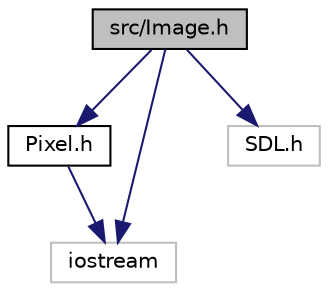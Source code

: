 digraph "src/Image.h"
{
 // LATEX_PDF_SIZE
  edge [fontname="Helvetica",fontsize="10",labelfontname="Helvetica",labelfontsize="10"];
  node [fontname="Helvetica",fontsize="10",shape=record];
  Node1 [label="src/Image.h",height=0.2,width=0.4,color="black", fillcolor="grey75", style="filled", fontcolor="black",tooltip="ceci est le fichier Image.h   Il contient 3 données membres privés, 11 fonction membre et 1 fonction ..."];
  Node1 -> Node2 [color="midnightblue",fontsize="10",style="solid",fontname="Helvetica"];
  Node2 [label="Pixel.h",height=0.2,width=0.4,color="black", fillcolor="white", style="filled",URL="$Pixel_8h.html",tooltip="Ceci est le fichier Pixel.h."];
  Node2 -> Node3 [color="midnightblue",fontsize="10",style="solid",fontname="Helvetica"];
  Node3 [label="iostream",height=0.2,width=0.4,color="grey75", fillcolor="white", style="filled",tooltip=" "];
  Node1 -> Node4 [color="midnightblue",fontsize="10",style="solid",fontname="Helvetica"];
  Node4 [label="SDL.h",height=0.2,width=0.4,color="grey75", fillcolor="white", style="filled",tooltip=" "];
  Node1 -> Node3 [color="midnightblue",fontsize="10",style="solid",fontname="Helvetica"];
}
